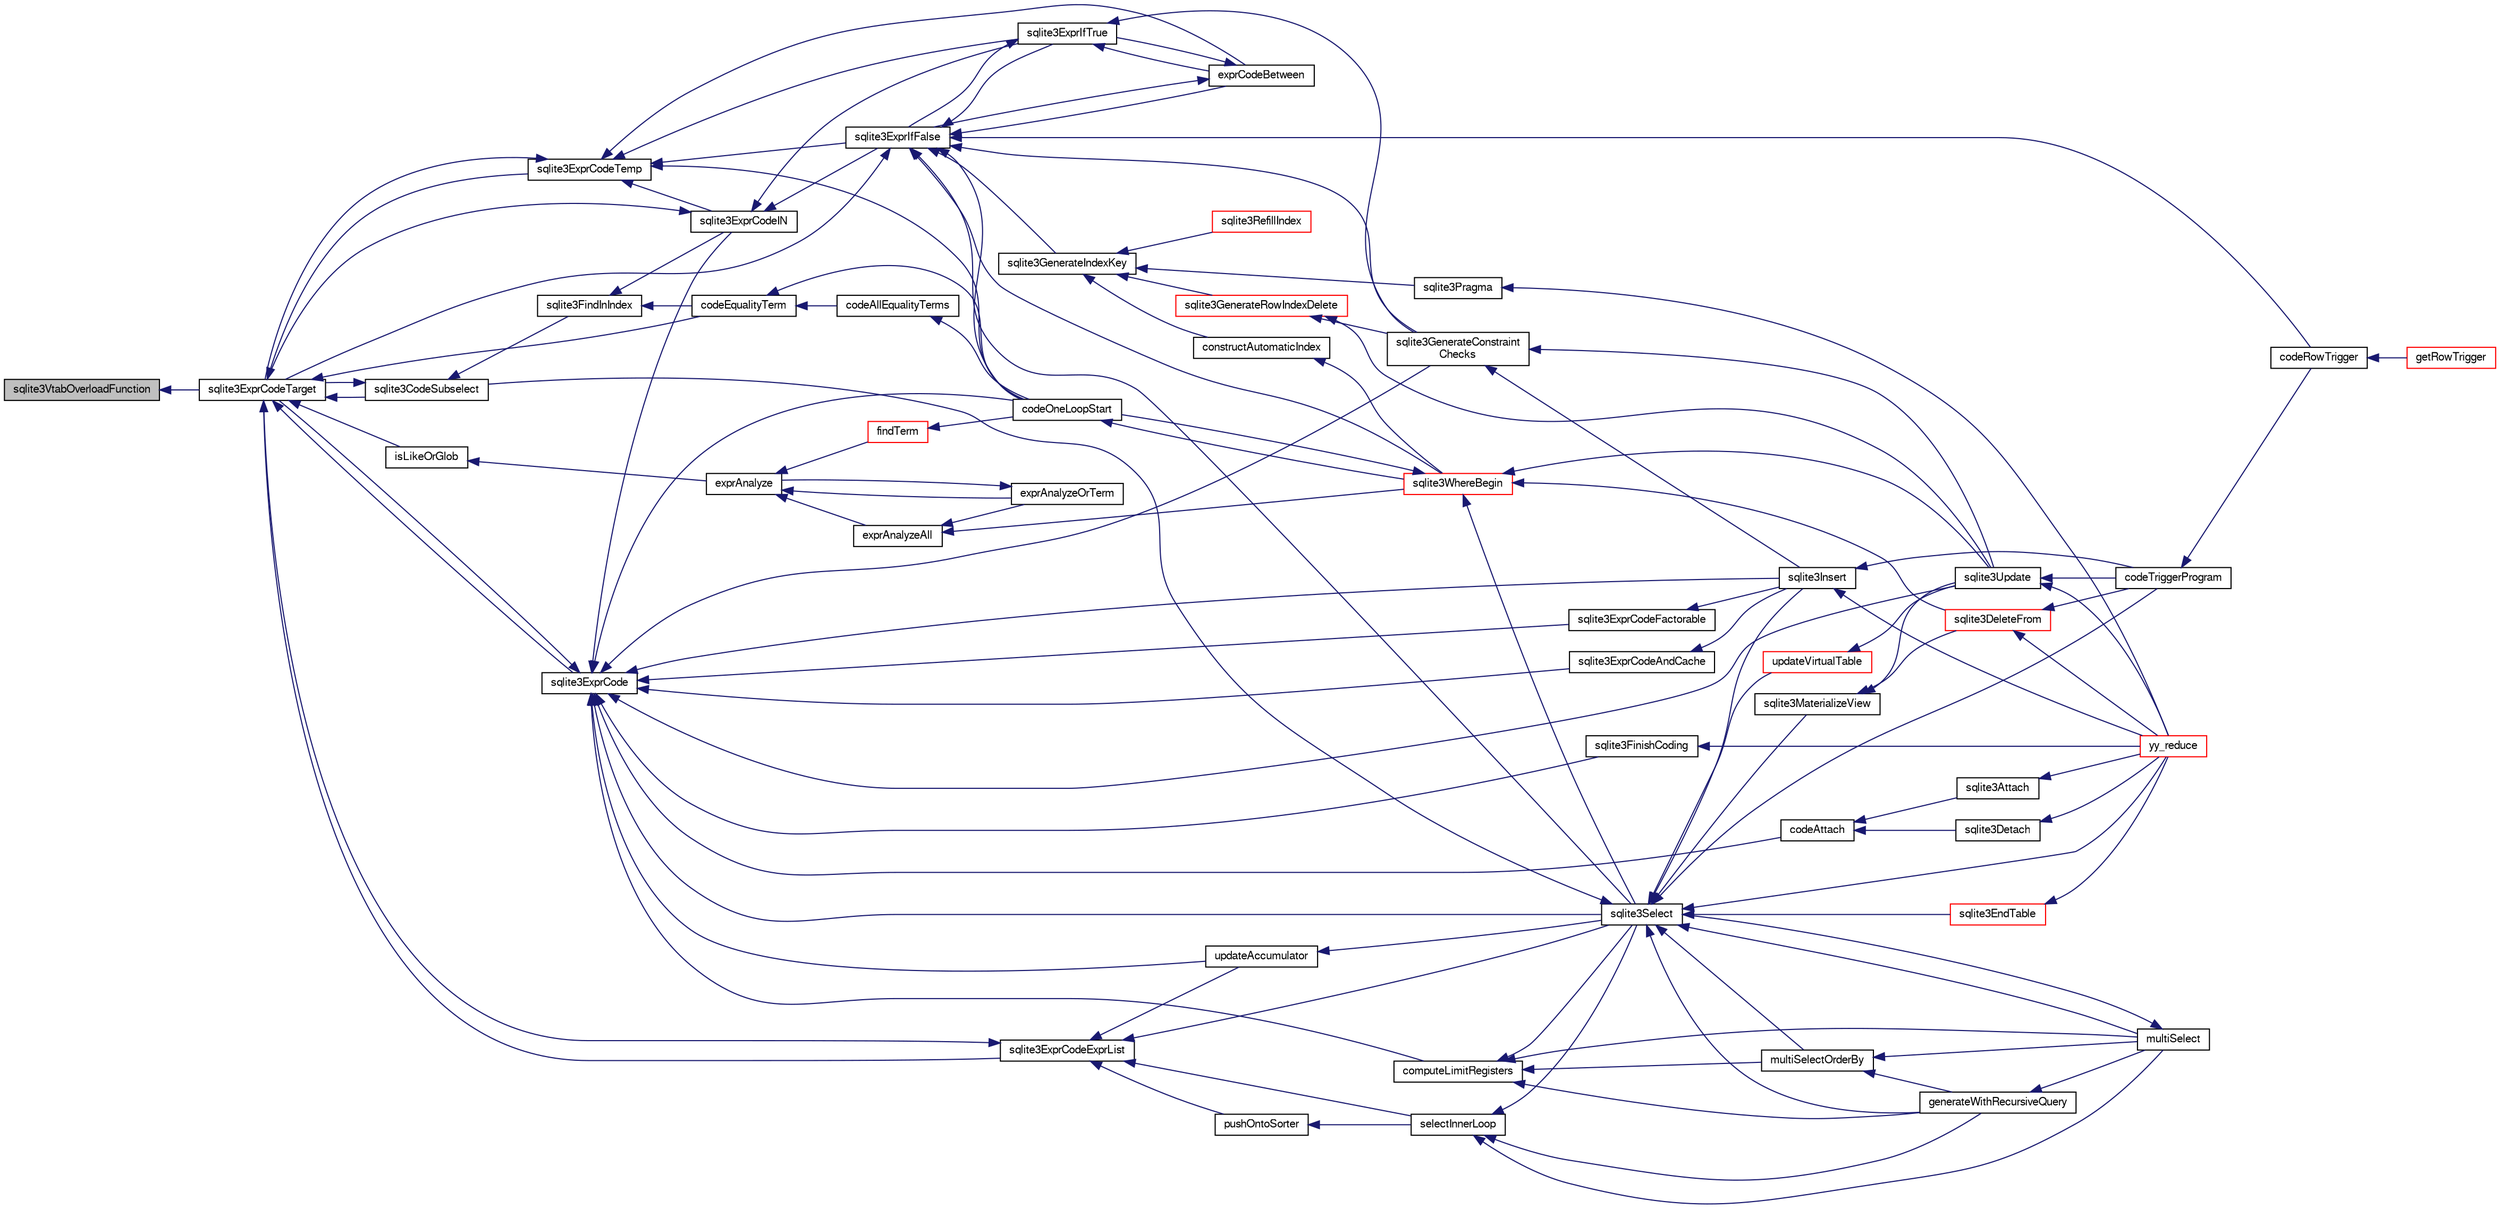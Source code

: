 digraph "sqlite3VtabOverloadFunction"
{
  edge [fontname="FreeSans",fontsize="10",labelfontname="FreeSans",labelfontsize="10"];
  node [fontname="FreeSans",fontsize="10",shape=record];
  rankdir="LR";
  Node805238 [label="sqlite3VtabOverloadFunction",height=0.2,width=0.4,color="black", fillcolor="grey75", style="filled", fontcolor="black"];
  Node805238 -> Node805239 [dir="back",color="midnightblue",fontsize="10",style="solid",fontname="FreeSans"];
  Node805239 [label="sqlite3ExprCodeTarget",height=0.2,width=0.4,color="black", fillcolor="white", style="filled",URL="$sqlite3_8c.html#a4f308397a0a3ed299ed31aaa1ae2a293"];
  Node805239 -> Node805240 [dir="back",color="midnightblue",fontsize="10",style="solid",fontname="FreeSans"];
  Node805240 [label="sqlite3CodeSubselect",height=0.2,width=0.4,color="black", fillcolor="white", style="filled",URL="$sqlite3_8c.html#aa69b46d2204a1d1b110107a1be12ee0c"];
  Node805240 -> Node805241 [dir="back",color="midnightblue",fontsize="10",style="solid",fontname="FreeSans"];
  Node805241 [label="sqlite3FindInIndex",height=0.2,width=0.4,color="black", fillcolor="white", style="filled",URL="$sqlite3_8c.html#af7d8c56ab0231f44bb5f87b3fafeffb2"];
  Node805241 -> Node805242 [dir="back",color="midnightblue",fontsize="10",style="solid",fontname="FreeSans"];
  Node805242 [label="sqlite3ExprCodeIN",height=0.2,width=0.4,color="black", fillcolor="white", style="filled",URL="$sqlite3_8c.html#ad9cf4f5b5ffb90c24a4a0900c8626193"];
  Node805242 -> Node805239 [dir="back",color="midnightblue",fontsize="10",style="solid",fontname="FreeSans"];
  Node805242 -> Node805243 [dir="back",color="midnightblue",fontsize="10",style="solid",fontname="FreeSans"];
  Node805243 [label="sqlite3ExprIfTrue",height=0.2,width=0.4,color="black", fillcolor="white", style="filled",URL="$sqlite3_8c.html#ad93a55237c23e1b743ab1f59df1a1444"];
  Node805243 -> Node805244 [dir="back",color="midnightblue",fontsize="10",style="solid",fontname="FreeSans"];
  Node805244 [label="exprCodeBetween",height=0.2,width=0.4,color="black", fillcolor="white", style="filled",URL="$sqlite3_8c.html#abd053493214542bca8f406f42145d173"];
  Node805244 -> Node805243 [dir="back",color="midnightblue",fontsize="10",style="solid",fontname="FreeSans"];
  Node805244 -> Node805245 [dir="back",color="midnightblue",fontsize="10",style="solid",fontname="FreeSans"];
  Node805245 [label="sqlite3ExprIfFalse",height=0.2,width=0.4,color="black", fillcolor="white", style="filled",URL="$sqlite3_8c.html#af97ecccb5d56e321e118414b08f65b71"];
  Node805245 -> Node805239 [dir="back",color="midnightblue",fontsize="10",style="solid",fontname="FreeSans"];
  Node805245 -> Node805244 [dir="back",color="midnightblue",fontsize="10",style="solid",fontname="FreeSans"];
  Node805245 -> Node805243 [dir="back",color="midnightblue",fontsize="10",style="solid",fontname="FreeSans"];
  Node805245 -> Node805246 [dir="back",color="midnightblue",fontsize="10",style="solid",fontname="FreeSans"];
  Node805246 [label="sqlite3GenerateIndexKey",height=0.2,width=0.4,color="black", fillcolor="white", style="filled",URL="$sqlite3_8c.html#ab85ac93d5c5e6760f45f07897be7f272"];
  Node805246 -> Node805247 [dir="back",color="midnightblue",fontsize="10",style="solid",fontname="FreeSans"];
  Node805247 [label="sqlite3RefillIndex",height=0.2,width=0.4,color="red", fillcolor="white", style="filled",URL="$sqlite3_8c.html#a17be5b679d9181b961ea9ba4a18d4f80"];
  Node805246 -> Node805258 [dir="back",color="midnightblue",fontsize="10",style="solid",fontname="FreeSans"];
  Node805258 [label="sqlite3GenerateRowIndexDelete",height=0.2,width=0.4,color="red", fillcolor="white", style="filled",URL="$sqlite3_8c.html#a09c23ae08a7c469d62705f067d7a2135"];
  Node805258 -> Node805272 [dir="back",color="midnightblue",fontsize="10",style="solid",fontname="FreeSans"];
  Node805272 [label="sqlite3GenerateConstraint\lChecks",height=0.2,width=0.4,color="black", fillcolor="white", style="filled",URL="$sqlite3_8c.html#aef639c1e6a0c0a67ca6e7690ad931bd2"];
  Node805272 -> Node805270 [dir="back",color="midnightblue",fontsize="10",style="solid",fontname="FreeSans"];
  Node805270 [label="sqlite3Insert",height=0.2,width=0.4,color="black", fillcolor="white", style="filled",URL="$sqlite3_8c.html#a5b17c9c2000bae6bdff8e6be48d7dc2b"];
  Node805270 -> Node805263 [dir="back",color="midnightblue",fontsize="10",style="solid",fontname="FreeSans"];
  Node805263 [label="codeTriggerProgram",height=0.2,width=0.4,color="black", fillcolor="white", style="filled",URL="$sqlite3_8c.html#a120801f59d9281d201d2ff4b2606836e"];
  Node805263 -> Node805264 [dir="back",color="midnightblue",fontsize="10",style="solid",fontname="FreeSans"];
  Node805264 [label="codeRowTrigger",height=0.2,width=0.4,color="black", fillcolor="white", style="filled",URL="$sqlite3_8c.html#a463cea5aaaf388b560b206570a0022fc"];
  Node805264 -> Node805265 [dir="back",color="midnightblue",fontsize="10",style="solid",fontname="FreeSans"];
  Node805265 [label="getRowTrigger",height=0.2,width=0.4,color="red", fillcolor="white", style="filled",URL="$sqlite3_8c.html#a69626ef20b540d1a2b19cf56f3f45689"];
  Node805270 -> Node805250 [dir="back",color="midnightblue",fontsize="10",style="solid",fontname="FreeSans"];
  Node805250 [label="yy_reduce",height=0.2,width=0.4,color="red", fillcolor="white", style="filled",URL="$sqlite3_8c.html#a7c419a9b25711c666a9a2449ef377f14"];
  Node805272 -> Node805268 [dir="back",color="midnightblue",fontsize="10",style="solid",fontname="FreeSans"];
  Node805268 [label="sqlite3Update",height=0.2,width=0.4,color="black", fillcolor="white", style="filled",URL="$sqlite3_8c.html#ac5aa67c46e8cc8174566fabe6809fafa"];
  Node805268 -> Node805263 [dir="back",color="midnightblue",fontsize="10",style="solid",fontname="FreeSans"];
  Node805268 -> Node805250 [dir="back",color="midnightblue",fontsize="10",style="solid",fontname="FreeSans"];
  Node805258 -> Node805268 [dir="back",color="midnightblue",fontsize="10",style="solid",fontname="FreeSans"];
  Node805246 -> Node805273 [dir="back",color="midnightblue",fontsize="10",style="solid",fontname="FreeSans"];
  Node805273 [label="sqlite3Pragma",height=0.2,width=0.4,color="black", fillcolor="white", style="filled",URL="$sqlite3_8c.html#a111391370f58f8e6a6eca51fd34d62ed"];
  Node805273 -> Node805250 [dir="back",color="midnightblue",fontsize="10",style="solid",fontname="FreeSans"];
  Node805246 -> Node805274 [dir="back",color="midnightblue",fontsize="10",style="solid",fontname="FreeSans"];
  Node805274 [label="constructAutomaticIndex",height=0.2,width=0.4,color="black", fillcolor="white", style="filled",URL="$sqlite3_8c.html#aad43d38bc718f4c8e8d0dd8f33ed526f"];
  Node805274 -> Node805275 [dir="back",color="midnightblue",fontsize="10",style="solid",fontname="FreeSans"];
  Node805275 [label="sqlite3WhereBegin",height=0.2,width=0.4,color="red", fillcolor="white", style="filled",URL="$sqlite3_8c.html#acad049f5c9a96a8118cffd5e5ce89f7c"];
  Node805275 -> Node805260 [dir="back",color="midnightblue",fontsize="10",style="solid",fontname="FreeSans"];
  Node805260 [label="sqlite3DeleteFrom",height=0.2,width=0.4,color="red", fillcolor="white", style="filled",URL="$sqlite3_8c.html#ab9b4b45349188b49eabb23f94608a091"];
  Node805260 -> Node805263 [dir="back",color="midnightblue",fontsize="10",style="solid",fontname="FreeSans"];
  Node805260 -> Node805250 [dir="back",color="midnightblue",fontsize="10",style="solid",fontname="FreeSans"];
  Node805275 -> Node805278 [dir="back",color="midnightblue",fontsize="10",style="solid",fontname="FreeSans"];
  Node805278 [label="sqlite3Select",height=0.2,width=0.4,color="black", fillcolor="white", style="filled",URL="$sqlite3_8c.html#a2465ee8c956209ba4b272477b7c21a45"];
  Node805278 -> Node805240 [dir="back",color="midnightblue",fontsize="10",style="solid",fontname="FreeSans"];
  Node805278 -> Node805253 [dir="back",color="midnightblue",fontsize="10",style="solid",fontname="FreeSans"];
  Node805253 [label="sqlite3EndTable",height=0.2,width=0.4,color="red", fillcolor="white", style="filled",URL="$sqlite3_8c.html#a7b5f2c66c0f0b6f819d970ca389768b0"];
  Node805253 -> Node805250 [dir="back",color="midnightblue",fontsize="10",style="solid",fontname="FreeSans"];
  Node805278 -> Node805279 [dir="back",color="midnightblue",fontsize="10",style="solid",fontname="FreeSans"];
  Node805279 [label="sqlite3MaterializeView",height=0.2,width=0.4,color="black", fillcolor="white", style="filled",URL="$sqlite3_8c.html#a4557984b0b75f998fb0c3f231c9b1def"];
  Node805279 -> Node805260 [dir="back",color="midnightblue",fontsize="10",style="solid",fontname="FreeSans"];
  Node805279 -> Node805268 [dir="back",color="midnightblue",fontsize="10",style="solid",fontname="FreeSans"];
  Node805278 -> Node805270 [dir="back",color="midnightblue",fontsize="10",style="solid",fontname="FreeSans"];
  Node805278 -> Node805280 [dir="back",color="midnightblue",fontsize="10",style="solid",fontname="FreeSans"];
  Node805280 [label="generateWithRecursiveQuery",height=0.2,width=0.4,color="black", fillcolor="white", style="filled",URL="$sqlite3_8c.html#ade2c3663fa9c3b9676507984b9483942"];
  Node805280 -> Node805281 [dir="back",color="midnightblue",fontsize="10",style="solid",fontname="FreeSans"];
  Node805281 [label="multiSelect",height=0.2,width=0.4,color="black", fillcolor="white", style="filled",URL="$sqlite3_8c.html#a6456c61f3d9b2389738753cedfa24fa7"];
  Node805281 -> Node805278 [dir="back",color="midnightblue",fontsize="10",style="solid",fontname="FreeSans"];
  Node805278 -> Node805281 [dir="back",color="midnightblue",fontsize="10",style="solid",fontname="FreeSans"];
  Node805278 -> Node805282 [dir="back",color="midnightblue",fontsize="10",style="solid",fontname="FreeSans"];
  Node805282 [label="multiSelectOrderBy",height=0.2,width=0.4,color="black", fillcolor="white", style="filled",URL="$sqlite3_8c.html#afcdb8488c6f4dfdadaf9f04bca35b808"];
  Node805282 -> Node805280 [dir="back",color="midnightblue",fontsize="10",style="solid",fontname="FreeSans"];
  Node805282 -> Node805281 [dir="back",color="midnightblue",fontsize="10",style="solid",fontname="FreeSans"];
  Node805278 -> Node805263 [dir="back",color="midnightblue",fontsize="10",style="solid",fontname="FreeSans"];
  Node805278 -> Node805283 [dir="back",color="midnightblue",fontsize="10",style="solid",fontname="FreeSans"];
  Node805283 [label="updateVirtualTable",height=0.2,width=0.4,color="red", fillcolor="white", style="filled",URL="$sqlite3_8c.html#a740220531db9293c39a2cdd7da3f74e1"];
  Node805283 -> Node805268 [dir="back",color="midnightblue",fontsize="10",style="solid",fontname="FreeSans"];
  Node805278 -> Node805250 [dir="back",color="midnightblue",fontsize="10",style="solid",fontname="FreeSans"];
  Node805275 -> Node805268 [dir="back",color="midnightblue",fontsize="10",style="solid",fontname="FreeSans"];
  Node805275 -> Node805284 [dir="back",color="midnightblue",fontsize="10",style="solid",fontname="FreeSans"];
  Node805284 [label="codeOneLoopStart",height=0.2,width=0.4,color="black", fillcolor="white", style="filled",URL="$sqlite3_8c.html#aa868875120b151c169cc79139ed6e008"];
  Node805284 -> Node805275 [dir="back",color="midnightblue",fontsize="10",style="solid",fontname="FreeSans"];
  Node805245 -> Node805272 [dir="back",color="midnightblue",fontsize="10",style="solid",fontname="FreeSans"];
  Node805245 -> Node805278 [dir="back",color="midnightblue",fontsize="10",style="solid",fontname="FreeSans"];
  Node805245 -> Node805264 [dir="back",color="midnightblue",fontsize="10",style="solid",fontname="FreeSans"];
  Node805245 -> Node805284 [dir="back",color="midnightblue",fontsize="10",style="solid",fontname="FreeSans"];
  Node805245 -> Node805275 [dir="back",color="midnightblue",fontsize="10",style="solid",fontname="FreeSans"];
  Node805243 -> Node805245 [dir="back",color="midnightblue",fontsize="10",style="solid",fontname="FreeSans"];
  Node805243 -> Node805272 [dir="back",color="midnightblue",fontsize="10",style="solid",fontname="FreeSans"];
  Node805242 -> Node805245 [dir="back",color="midnightblue",fontsize="10",style="solid",fontname="FreeSans"];
  Node805241 -> Node805285 [dir="back",color="midnightblue",fontsize="10",style="solid",fontname="FreeSans"];
  Node805285 [label="codeEqualityTerm",height=0.2,width=0.4,color="black", fillcolor="white", style="filled",URL="$sqlite3_8c.html#ad88a57073f031452c9843e97f15acc47"];
  Node805285 -> Node805286 [dir="back",color="midnightblue",fontsize="10",style="solid",fontname="FreeSans"];
  Node805286 [label="codeAllEqualityTerms",height=0.2,width=0.4,color="black", fillcolor="white", style="filled",URL="$sqlite3_8c.html#a3095598b812500a4efe41bf17cd49381"];
  Node805286 -> Node805284 [dir="back",color="midnightblue",fontsize="10",style="solid",fontname="FreeSans"];
  Node805285 -> Node805284 [dir="back",color="midnightblue",fontsize="10",style="solid",fontname="FreeSans"];
  Node805240 -> Node805239 [dir="back",color="midnightblue",fontsize="10",style="solid",fontname="FreeSans"];
  Node805239 -> Node805287 [dir="back",color="midnightblue",fontsize="10",style="solid",fontname="FreeSans"];
  Node805287 [label="sqlite3ExprCodeTemp",height=0.2,width=0.4,color="black", fillcolor="white", style="filled",URL="$sqlite3_8c.html#a3bc5c1ccb3c5851847e2aeb4a84ae1fc"];
  Node805287 -> Node805242 [dir="back",color="midnightblue",fontsize="10",style="solid",fontname="FreeSans"];
  Node805287 -> Node805239 [dir="back",color="midnightblue",fontsize="10",style="solid",fontname="FreeSans"];
  Node805287 -> Node805244 [dir="back",color="midnightblue",fontsize="10",style="solid",fontname="FreeSans"];
  Node805287 -> Node805243 [dir="back",color="midnightblue",fontsize="10",style="solid",fontname="FreeSans"];
  Node805287 -> Node805245 [dir="back",color="midnightblue",fontsize="10",style="solid",fontname="FreeSans"];
  Node805287 -> Node805284 [dir="back",color="midnightblue",fontsize="10",style="solid",fontname="FreeSans"];
  Node805239 -> Node805288 [dir="back",color="midnightblue",fontsize="10",style="solid",fontname="FreeSans"];
  Node805288 [label="sqlite3ExprCode",height=0.2,width=0.4,color="black", fillcolor="white", style="filled",URL="$sqlite3_8c.html#a75f270fb0b111b86924cca4ea507b417"];
  Node805288 -> Node805242 [dir="back",color="midnightblue",fontsize="10",style="solid",fontname="FreeSans"];
  Node805288 -> Node805239 [dir="back",color="midnightblue",fontsize="10",style="solid",fontname="FreeSans"];
  Node805288 -> Node805289 [dir="back",color="midnightblue",fontsize="10",style="solid",fontname="FreeSans"];
  Node805289 [label="sqlite3ExprCodeFactorable",height=0.2,width=0.4,color="black", fillcolor="white", style="filled",URL="$sqlite3_8c.html#a843f7fd58eec5a683c1fd8435fcd1e84"];
  Node805289 -> Node805270 [dir="back",color="midnightblue",fontsize="10",style="solid",fontname="FreeSans"];
  Node805288 -> Node805290 [dir="back",color="midnightblue",fontsize="10",style="solid",fontname="FreeSans"];
  Node805290 [label="sqlite3ExprCodeAndCache",height=0.2,width=0.4,color="black", fillcolor="white", style="filled",URL="$sqlite3_8c.html#ae3e46527d9b7fc9cb9236d21a5e6b1d8"];
  Node805290 -> Node805270 [dir="back",color="midnightblue",fontsize="10",style="solid",fontname="FreeSans"];
  Node805288 -> Node805291 [dir="back",color="midnightblue",fontsize="10",style="solid",fontname="FreeSans"];
  Node805291 [label="codeAttach",height=0.2,width=0.4,color="black", fillcolor="white", style="filled",URL="$sqlite3_8c.html#ade4e9e30d828a19c191fdcb098676d5b"];
  Node805291 -> Node805292 [dir="back",color="midnightblue",fontsize="10",style="solid",fontname="FreeSans"];
  Node805292 [label="sqlite3Detach",height=0.2,width=0.4,color="black", fillcolor="white", style="filled",URL="$sqlite3_8c.html#ab1a5a0b01c7560aef5e0b8603a68747d"];
  Node805292 -> Node805250 [dir="back",color="midnightblue",fontsize="10",style="solid",fontname="FreeSans"];
  Node805291 -> Node805293 [dir="back",color="midnightblue",fontsize="10",style="solid",fontname="FreeSans"];
  Node805293 [label="sqlite3Attach",height=0.2,width=0.4,color="black", fillcolor="white", style="filled",URL="$sqlite3_8c.html#ae0907fe0b43cc1b4c7e6a16213e8546f"];
  Node805293 -> Node805250 [dir="back",color="midnightblue",fontsize="10",style="solid",fontname="FreeSans"];
  Node805288 -> Node805294 [dir="back",color="midnightblue",fontsize="10",style="solid",fontname="FreeSans"];
  Node805294 [label="sqlite3FinishCoding",height=0.2,width=0.4,color="black", fillcolor="white", style="filled",URL="$sqlite3_8c.html#a651bc5b446c276c092705856d995b278"];
  Node805294 -> Node805250 [dir="back",color="midnightblue",fontsize="10",style="solid",fontname="FreeSans"];
  Node805288 -> Node805270 [dir="back",color="midnightblue",fontsize="10",style="solid",fontname="FreeSans"];
  Node805288 -> Node805272 [dir="back",color="midnightblue",fontsize="10",style="solid",fontname="FreeSans"];
  Node805288 -> Node805295 [dir="back",color="midnightblue",fontsize="10",style="solid",fontname="FreeSans"];
  Node805295 [label="computeLimitRegisters",height=0.2,width=0.4,color="black", fillcolor="white", style="filled",URL="$sqlite3_8c.html#ae9d37055e4905929b6f6cda5461e2f37"];
  Node805295 -> Node805280 [dir="back",color="midnightblue",fontsize="10",style="solid",fontname="FreeSans"];
  Node805295 -> Node805281 [dir="back",color="midnightblue",fontsize="10",style="solid",fontname="FreeSans"];
  Node805295 -> Node805282 [dir="back",color="midnightblue",fontsize="10",style="solid",fontname="FreeSans"];
  Node805295 -> Node805278 [dir="back",color="midnightblue",fontsize="10",style="solid",fontname="FreeSans"];
  Node805288 -> Node805296 [dir="back",color="midnightblue",fontsize="10",style="solid",fontname="FreeSans"];
  Node805296 [label="updateAccumulator",height=0.2,width=0.4,color="black", fillcolor="white", style="filled",URL="$sqlite3_8c.html#a1681660dd3ecd50c8727d6e56a537bd9"];
  Node805296 -> Node805278 [dir="back",color="midnightblue",fontsize="10",style="solid",fontname="FreeSans"];
  Node805288 -> Node805278 [dir="back",color="midnightblue",fontsize="10",style="solid",fontname="FreeSans"];
  Node805288 -> Node805268 [dir="back",color="midnightblue",fontsize="10",style="solid",fontname="FreeSans"];
  Node805288 -> Node805284 [dir="back",color="midnightblue",fontsize="10",style="solid",fontname="FreeSans"];
  Node805239 -> Node805297 [dir="back",color="midnightblue",fontsize="10",style="solid",fontname="FreeSans"];
  Node805297 [label="sqlite3ExprCodeExprList",height=0.2,width=0.4,color="black", fillcolor="white", style="filled",URL="$sqlite3_8c.html#a05b2b3dc3de7565de24eb3a2ff4e9566"];
  Node805297 -> Node805239 [dir="back",color="midnightblue",fontsize="10",style="solid",fontname="FreeSans"];
  Node805297 -> Node805298 [dir="back",color="midnightblue",fontsize="10",style="solid",fontname="FreeSans"];
  Node805298 [label="pushOntoSorter",height=0.2,width=0.4,color="black", fillcolor="white", style="filled",URL="$sqlite3_8c.html#a4555397beb584a386e7739cf022a6651"];
  Node805298 -> Node805299 [dir="back",color="midnightblue",fontsize="10",style="solid",fontname="FreeSans"];
  Node805299 [label="selectInnerLoop",height=0.2,width=0.4,color="black", fillcolor="white", style="filled",URL="$sqlite3_8c.html#ababe0933661ebe67eb0e6074bb1fd411"];
  Node805299 -> Node805280 [dir="back",color="midnightblue",fontsize="10",style="solid",fontname="FreeSans"];
  Node805299 -> Node805281 [dir="back",color="midnightblue",fontsize="10",style="solid",fontname="FreeSans"];
  Node805299 -> Node805278 [dir="back",color="midnightblue",fontsize="10",style="solid",fontname="FreeSans"];
  Node805297 -> Node805299 [dir="back",color="midnightblue",fontsize="10",style="solid",fontname="FreeSans"];
  Node805297 -> Node805296 [dir="back",color="midnightblue",fontsize="10",style="solid",fontname="FreeSans"];
  Node805297 -> Node805278 [dir="back",color="midnightblue",fontsize="10",style="solid",fontname="FreeSans"];
  Node805239 -> Node805300 [dir="back",color="midnightblue",fontsize="10",style="solid",fontname="FreeSans"];
  Node805300 [label="isLikeOrGlob",height=0.2,width=0.4,color="black", fillcolor="white", style="filled",URL="$sqlite3_8c.html#a6c38e495198bf8976f68d1a6ebd74a50"];
  Node805300 -> Node805301 [dir="back",color="midnightblue",fontsize="10",style="solid",fontname="FreeSans"];
  Node805301 [label="exprAnalyze",height=0.2,width=0.4,color="black", fillcolor="white", style="filled",URL="$sqlite3_8c.html#acb10e48c9a4184a4edd9bfd5b14ad0b7"];
  Node805301 -> Node805302 [dir="back",color="midnightblue",fontsize="10",style="solid",fontname="FreeSans"];
  Node805302 [label="findTerm",height=0.2,width=0.4,color="red", fillcolor="white", style="filled",URL="$sqlite3_8c.html#af26eb1eed85001fcf29fa189b631ac4b"];
  Node805302 -> Node805284 [dir="back",color="midnightblue",fontsize="10",style="solid",fontname="FreeSans"];
  Node805301 -> Node805307 [dir="back",color="midnightblue",fontsize="10",style="solid",fontname="FreeSans"];
  Node805307 [label="exprAnalyzeAll",height=0.2,width=0.4,color="black", fillcolor="white", style="filled",URL="$sqlite3_8c.html#a2e7a957af98e240fa68e34d6ff639437"];
  Node805307 -> Node805308 [dir="back",color="midnightblue",fontsize="10",style="solid",fontname="FreeSans"];
  Node805308 [label="exprAnalyzeOrTerm",height=0.2,width=0.4,color="black", fillcolor="white", style="filled",URL="$sqlite3_8c.html#ab95cabd8b51cb2291b5bef0c4a3776d2"];
  Node805308 -> Node805301 [dir="back",color="midnightblue",fontsize="10",style="solid",fontname="FreeSans"];
  Node805307 -> Node805275 [dir="back",color="midnightblue",fontsize="10",style="solid",fontname="FreeSans"];
  Node805301 -> Node805308 [dir="back",color="midnightblue",fontsize="10",style="solid",fontname="FreeSans"];
  Node805239 -> Node805285 [dir="back",color="midnightblue",fontsize="10",style="solid",fontname="FreeSans"];
}
